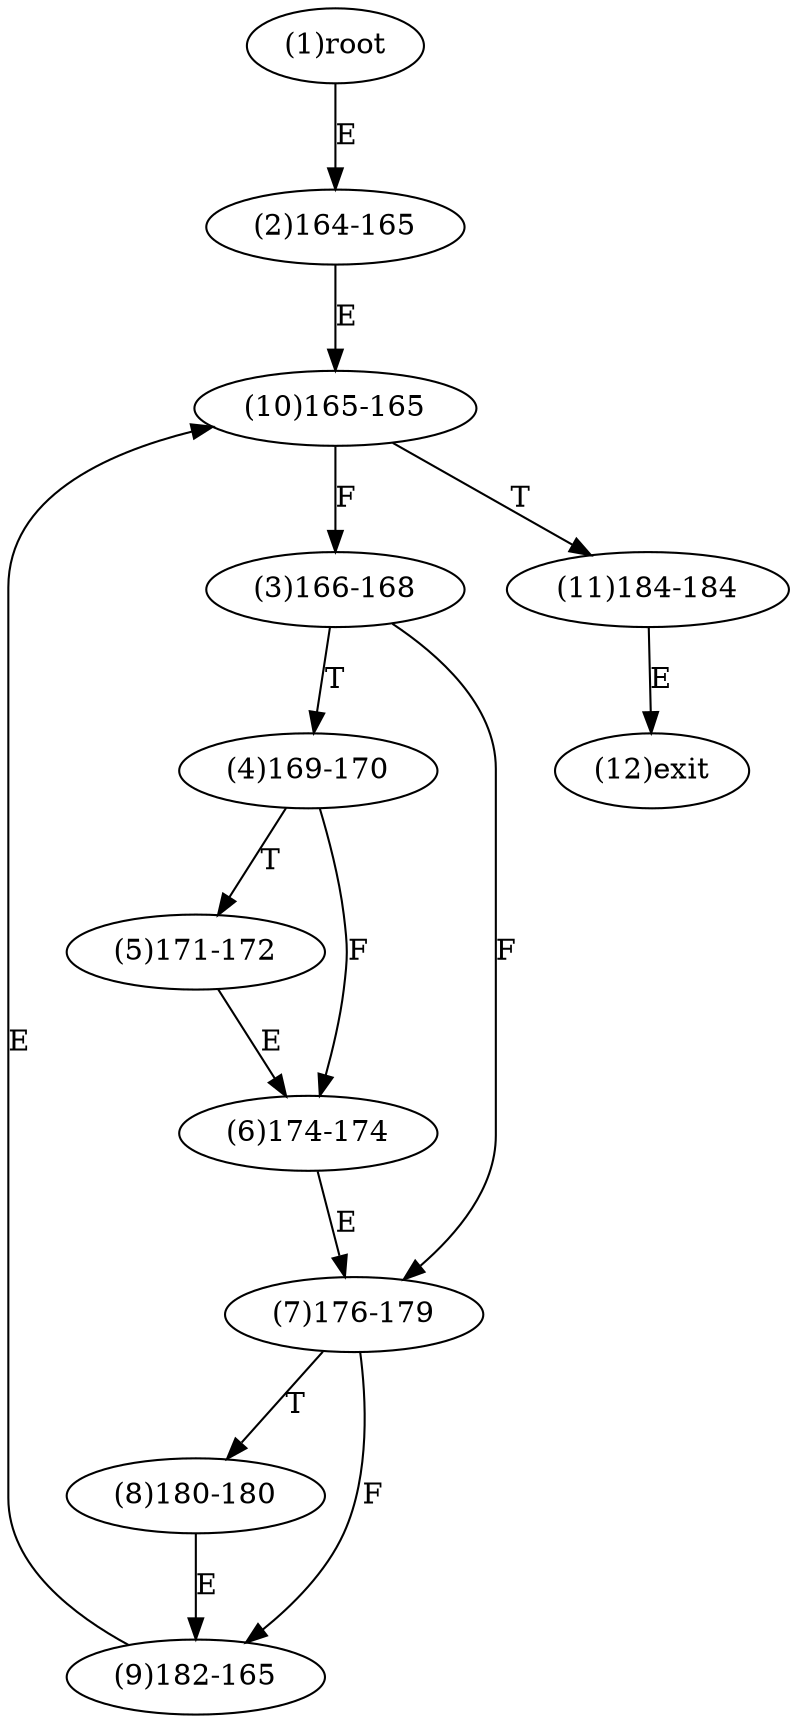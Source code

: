 digraph "" { 
1[ label="(1)root"];
2[ label="(2)164-165"];
3[ label="(3)166-168"];
4[ label="(4)169-170"];
5[ label="(5)171-172"];
6[ label="(6)174-174"];
7[ label="(7)176-179"];
8[ label="(8)180-180"];
9[ label="(9)182-165"];
10[ label="(10)165-165"];
11[ label="(11)184-184"];
12[ label="(12)exit"];
1->2[ label="E"];
2->10[ label="E"];
3->7[ label="F"];
3->4[ label="T"];
4->6[ label="F"];
4->5[ label="T"];
5->6[ label="E"];
6->7[ label="E"];
7->9[ label="F"];
7->8[ label="T"];
8->9[ label="E"];
9->10[ label="E"];
10->3[ label="F"];
10->11[ label="T"];
11->12[ label="E"];
}